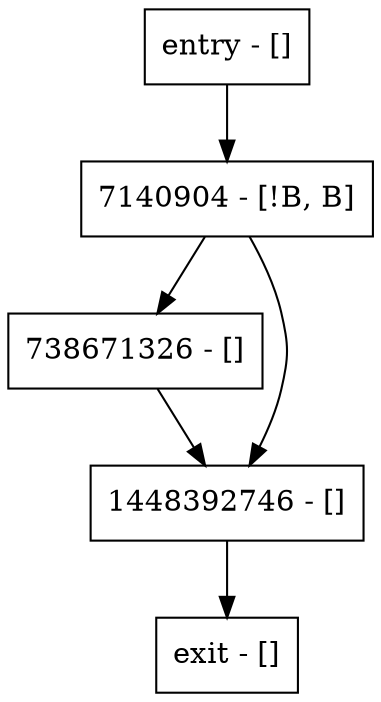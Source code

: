 digraph bar {
node [shape=record];
7140904 [label="7140904 - [!B, B]"];
entry [label="entry - []"];
exit [label="exit - []"];
738671326 [label="738671326 - []"];
1448392746 [label="1448392746 - []"];
entry;
exit;
7140904 -> 738671326;
7140904 -> 1448392746;
entry -> 7140904;
738671326 -> 1448392746;
1448392746 -> exit;
}
